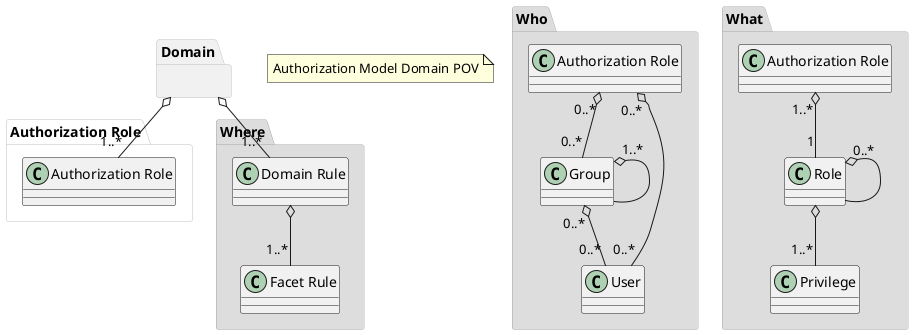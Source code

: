 @startuml
skinparam packageBorderThickness 0.1
' ---------------------
' Authorization Model
' ---------------------

note "Authorization Model Domain POV" as Info


package Domain {
}

package "Authorization Role" {
 Domain  o-- "1..*" "Authorization Role"
}

package Where #DDDDDD {
   Domain o-- "1..*" "Domain Rule"
  "Domain Rule" o-- "1..*" "Facet Rule"
}

package Who #DDDDDD {
  Group "1..*" o-- Group
  Group "0..*" o-- "0..*" User
  "Authorization Role" "0..*" o-- "0..*" Group
  "Authorization Role" "0..*" o-- "0..*" User
}

package What #DDDDDD {
  Role "0..*" o-- Role
  Role o-- "1..*" Privilege
  "Authorization Role" "1..*" o-- "1" Role
}

@enduml
